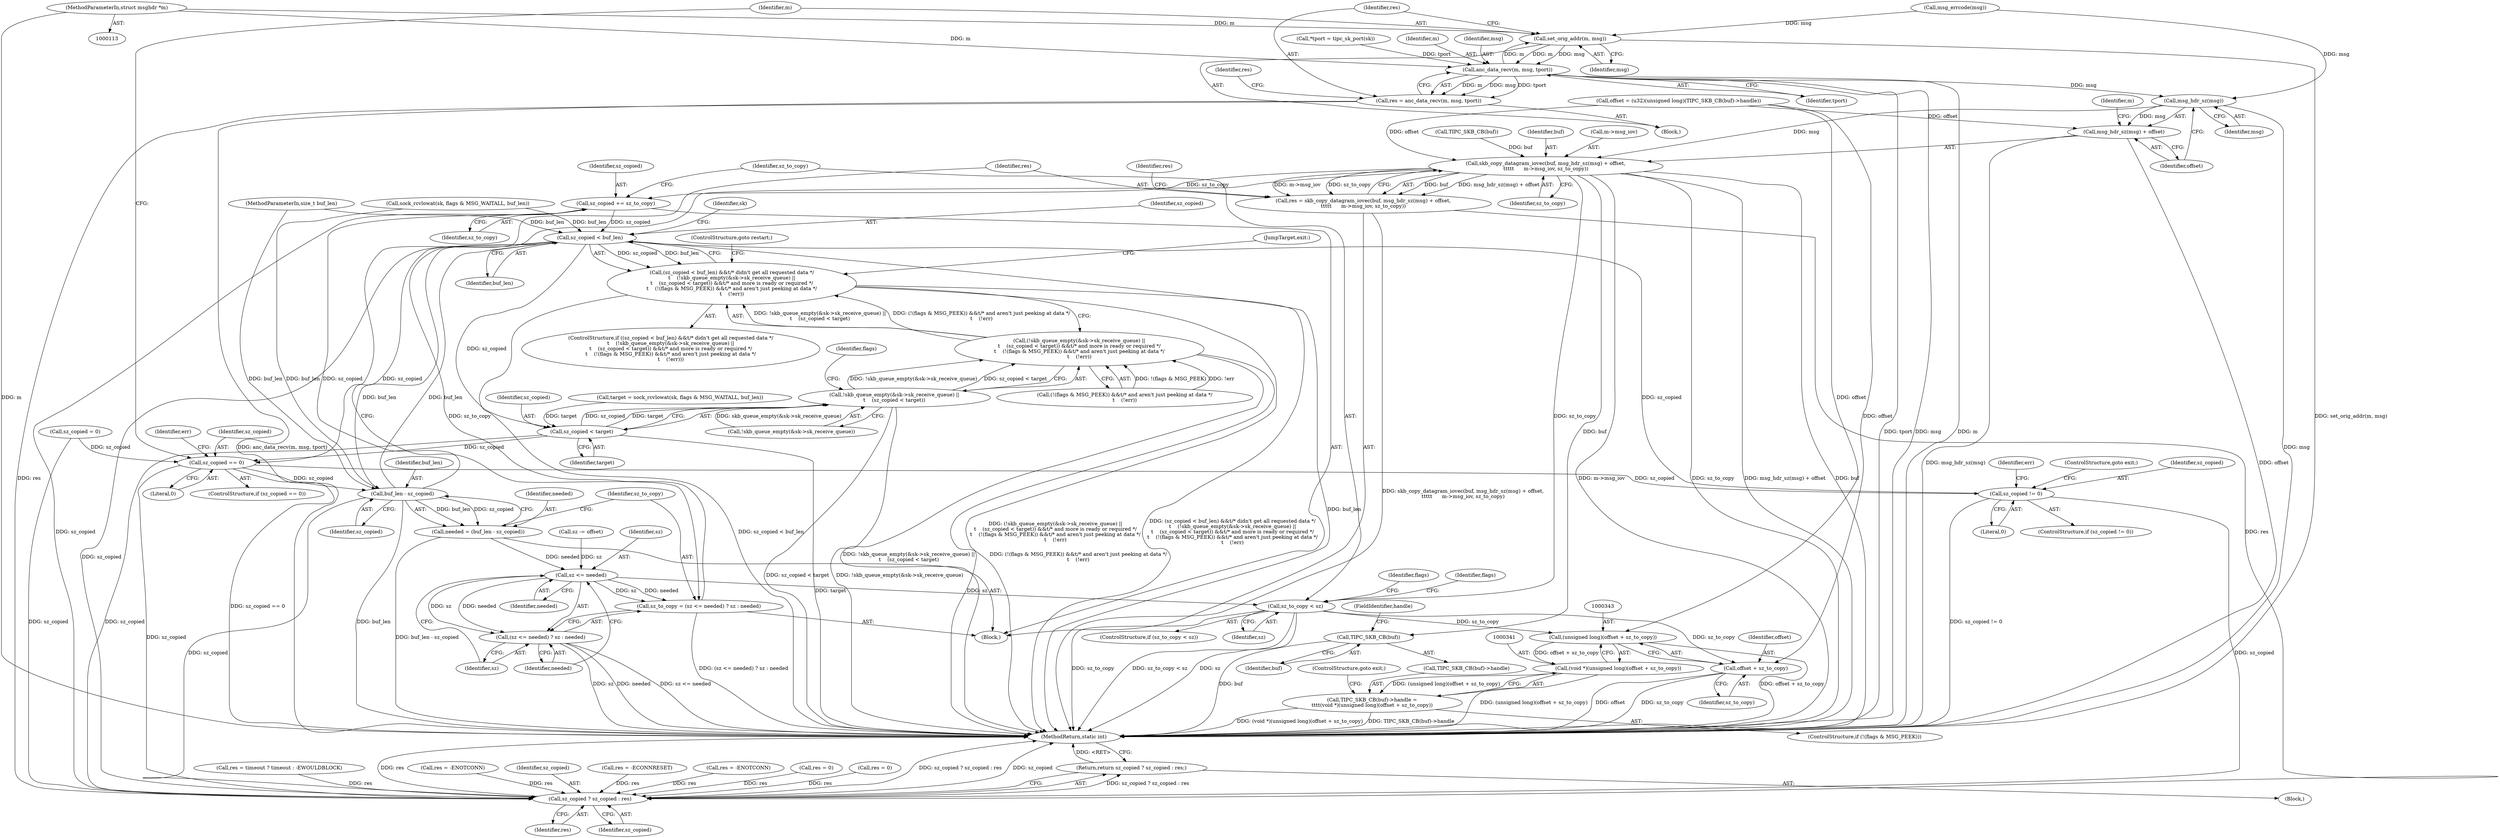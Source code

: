 digraph "0_linux_f3d3342602f8bcbf37d7c46641cb9bca7618eb1c_33@pointer" {
"1000116" [label="(MethodParameterIn,struct msghdr *m)"];
"1000264" [label="(Call,set_orig_addr(m, msg))"];
"1000269" [label="(Call,anc_data_recv(m, msg, tport))"];
"1000267" [label="(Call,res = anc_data_recv(m, msg, tport))"];
"1000423" [label="(Call,sz_copied ? sz_copied : res)"];
"1000422" [label="(Return,return sz_copied ? sz_copied : res;)"];
"1000312" [label="(Call,msg_hdr_sz(msg))"];
"1000309" [label="(Call,skb_copy_datagram_iovec(buf, msg_hdr_sz(msg) + offset,\n\t\t\t\t\t      m->msg_iov, sz_to_copy))"];
"1000307" [label="(Call,res = skb_copy_datagram_iovec(buf, msg_hdr_sz(msg) + offset,\n\t\t\t\t\t      m->msg_iov, sz_to_copy))"];
"1000322" [label="(Call,sz_copied += sz_to_copy)"];
"1000397" [label="(Call,sz_copied < buf_len)"];
"1000260" [label="(Call,sz_copied == 0)"];
"1000296" [label="(Call,buf_len - sz_copied)"];
"1000294" [label="(Call,needed = (buf_len - sz_copied))"];
"1000302" [label="(Call,sz <= needed)"];
"1000299" [label="(Call,sz_to_copy = (sz <= needed) ? sz : needed)"];
"1000301" [label="(Call,(sz <= needed) ? sz : needed)"];
"1000326" [label="(Call,sz_to_copy < sz)"];
"1000342" [label="(Call,(unsigned long)(offset + sz_to_copy))"];
"1000340" [label="(Call,(void *)(unsigned long)(offset + sz_to_copy))"];
"1000335" [label="(Call,TIPC_SKB_CB(buf)->handle =\n\t\t\t\t(void *)(unsigned long)(offset + sz_to_copy))"];
"1000344" [label="(Call,offset + sz_to_copy)"];
"1000351" [label="(Call,sz_copied != 0)"];
"1000396" [label="(Call,(sz_copied < buf_len) &&\t/* didn't get all requested data */\n\t    (!skb_queue_empty(&sk->sk_receive_queue) ||\n\t    (sz_copied < target)) &&\t/* and more is ready or required */\n\t    (!(flags & MSG_PEEK)) &&\t/* and aren't just peeking at data */\n\t    (!err))"];
"1000408" [label="(Call,sz_copied < target)"];
"1000401" [label="(Call,!skb_queue_empty(&sk->sk_receive_queue) ||\n\t    (sz_copied < target))"];
"1000400" [label="(Call,(!skb_queue_empty(&sk->sk_receive_queue) ||\n\t    (sz_copied < target)) &&\t/* and more is ready or required */\n\t    (!(flags & MSG_PEEK)) &&\t/* and aren't just peeking at data */\n\t    (!err))"];
"1000337" [label="(Call,TIPC_SKB_CB(buf))"];
"1000311" [label="(Call,msg_hdr_sz(msg) + offset)"];
"1000325" [label="(ControlStructure,if (sz_to_copy < sz))"];
"1000298" [label="(Identifier,sz_copied)"];
"1000411" [label="(Call,(!(flags & MSG_PEEK)) &&\t/* and aren't just peeking at data */\n\t    (!err))"];
"1000303" [label="(Identifier,sz)"];
"1000340" [label="(Call,(void *)(unsigned long)(offset + sz_to_copy))"];
"1000116" [label="(MethodParameterIn,struct msghdr *m)"];
"1000309" [label="(Call,skb_copy_datagram_iovec(buf, msg_hdr_sz(msg) + offset,\n\t\t\t\t\t      m->msg_iov, sz_to_copy))"];
"1000272" [label="(Identifier,tport)"];
"1000322" [label="(Call,sz_copied += sz_to_copy)"];
"1000423" [label="(Call,sz_copied ? sz_copied : res)"];
"1000345" [label="(Identifier,offset)"];
"1000209" [label="(Call,res = timeout ? timeout : -EWOULDBLOCK)"];
"1000247" [label="(Call,msg_errcode(msg))"];
"1000320" [label="(Identifier,res)"];
"1000339" [label="(FieldIdentifier,handle)"];
"1000139" [label="(Call,sz_copied = 0)"];
"1000402" [label="(Call,!skb_queue_empty(&sk->sk_receive_queue))"];
"1000294" [label="(Call,needed = (buf_len - sz_copied))"];
"1000169" [label="(Call,target = sock_rcvlowat(sk, flags & MSG_WAITALL, buf_len))"];
"1000263" [label="(Block,)"];
"1000346" [label="(Identifier,sz_to_copy)"];
"1000338" [label="(Identifier,buf)"];
"1000260" [label="(Call,sz_copied == 0)"];
"1000315" [label="(Call,m->msg_iov)"];
"1000396" [label="(Call,(sz_copied < buf_len) &&\t/* didn't get all requested data */\n\t    (!skb_queue_empty(&sk->sk_receive_queue) ||\n\t    (sz_copied < target)) &&\t/* and more is ready or required */\n\t    (!(flags & MSG_PEEK)) &&\t/* and aren't just peeking at data */\n\t    (!err))"];
"1000262" [label="(Literal,0)"];
"1000418" [label="(ControlStructure,goto restart;)"];
"1000127" [label="(Call,*tport = tipc_sk_port(sk))"];
"1000261" [label="(Identifier,sz_copied)"];
"1000296" [label="(Call,buf_len - sz_copied)"];
"1000307" [label="(Call,res = skb_copy_datagram_iovec(buf, msg_hdr_sz(msg) + offset,\n\t\t\t\t\t      m->msg_iov, sz_to_copy))"];
"1000281" [label="(Call,offset = (u32)(unsigned long)(TIPC_SKB_CB(buf)->handle))"];
"1000295" [label="(Identifier,needed)"];
"1000164" [label="(Call,res = -ENOTCONN)"];
"1000318" [label="(Identifier,sz_to_copy)"];
"1000354" [label="(ControlStructure,goto exit;)"];
"1000375" [label="(Identifier,flags)"];
"1000264" [label="(Call,set_orig_addr(m, msg))"];
"1000171" [label="(Call,sock_rcvlowat(sk, flags & MSG_WAITALL, buf_len))"];
"1000351" [label="(Call,sz_copied != 0)"];
"1000330" [label="(ControlStructure,if (!(flags & MSG_PEEK)))"];
"1000278" [label="(Identifier,err)"];
"1000288" [label="(Call,TIPC_SKB_CB(buf))"];
"1000270" [label="(Identifier,m)"];
"1000344" [label="(Call,offset + sz_to_copy)"];
"1000347" [label="(ControlStructure,goto exit;)"];
"1000268" [label="(Identifier,res)"];
"1000117" [label="(MethodParameterIn,size_t buf_len)"];
"1000312" [label="(Call,msg_hdr_sz(msg))"];
"1000422" [label="(Return,return sz_copied ? sz_copied : res;)"];
"1000408" [label="(Call,sz_copied < target)"];
"1000316" [label="(Identifier,m)"];
"1000311" [label="(Call,msg_hdr_sz(msg) + offset)"];
"1000314" [label="(Identifier,offset)"];
"1000326" [label="(Call,sz_to_copy < sz)"];
"1000297" [label="(Identifier,buf_len)"];
"1000414" [label="(Identifier,flags)"];
"1000305" [label="(Identifier,sz)"];
"1000424" [label="(Identifier,sz_copied)"];
"1000327" [label="(Identifier,sz_to_copy)"];
"1000301" [label="(Call,(sz <= needed) ? sz : needed)"];
"1000302" [label="(Call,sz <= needed)"];
"1000426" [label="(Identifier,res)"];
"1000259" [label="(ControlStructure,if (sz_copied == 0))"];
"1000336" [label="(Call,TIPC_SKB_CB(buf)->handle)"];
"1000427" [label="(MethodReturn,static int)"];
"1000328" [label="(Identifier,sz)"];
"1000342" [label="(Call,(unsigned long)(offset + sz_to_copy))"];
"1000337" [label="(Call,TIPC_SKB_CB(buf))"];
"1000119" [label="(Block,)"];
"1000353" [label="(Literal,0)"];
"1000397" [label="(Call,sz_copied < buf_len)"];
"1000398" [label="(Identifier,sz_copied)"];
"1000352" [label="(Identifier,sz_copied)"];
"1000267" [label="(Call,res = anc_data_recv(m, msg, tport))"];
"1000299" [label="(Call,sz_to_copy = (sz <= needed) ? sz : needed)"];
"1000406" [label="(Identifier,sk)"];
"1000300" [label="(Identifier,sz_to_copy)"];
"1000323" [label="(Identifier,sz_copied)"];
"1000350" [label="(ControlStructure,if (sz_copied != 0))"];
"1000401" [label="(Call,!skb_queue_empty(&sk->sk_receive_queue) ||\n\t    (sz_copied < target))"];
"1000271" [label="(Identifier,msg)"];
"1000410" [label="(Identifier,target)"];
"1000266" [label="(Identifier,msg)"];
"1000333" [label="(Identifier,flags)"];
"1000279" [label="(Block,)"];
"1000274" [label="(Identifier,res)"];
"1000367" [label="(Call,res = -ECONNRESET)"];
"1000304" [label="(Identifier,needed)"];
"1000425" [label="(Identifier,sz_copied)"];
"1000199" [label="(Call,res = -ENOTCONN)"];
"1000358" [label="(Identifier,err)"];
"1000306" [label="(Identifier,needed)"];
"1000144" [label="(Call,res = 0)"];
"1000399" [label="(Identifier,buf_len)"];
"1000409" [label="(Identifier,sz_copied)"];
"1000313" [label="(Identifier,msg)"];
"1000310" [label="(Identifier,buf)"];
"1000291" [label="(Call,sz -= offset)"];
"1000419" [label="(JumpTarget,exit:)"];
"1000363" [label="(Call,res = 0)"];
"1000395" [label="(ControlStructure,if ((sz_copied < buf_len) &&\t/* didn't get all requested data */\n\t    (!skb_queue_empty(&sk->sk_receive_queue) ||\n\t    (sz_copied < target)) &&\t/* and more is ready or required */\n\t    (!(flags & MSG_PEEK)) &&\t/* and aren't just peeking at data */\n\t    (!err)))"];
"1000400" [label="(Call,(!skb_queue_empty(&sk->sk_receive_queue) ||\n\t    (sz_copied < target)) &&\t/* and more is ready or required */\n\t    (!(flags & MSG_PEEK)) &&\t/* and aren't just peeking at data */\n\t    (!err))"];
"1000269" [label="(Call,anc_data_recv(m, msg, tport))"];
"1000265" [label="(Identifier,m)"];
"1000324" [label="(Identifier,sz_to_copy)"];
"1000308" [label="(Identifier,res)"];
"1000335" [label="(Call,TIPC_SKB_CB(buf)->handle =\n\t\t\t\t(void *)(unsigned long)(offset + sz_to_copy))"];
"1000116" -> "1000113"  [label="AST: "];
"1000116" -> "1000427"  [label="DDG: m"];
"1000116" -> "1000264"  [label="DDG: m"];
"1000116" -> "1000269"  [label="DDG: m"];
"1000264" -> "1000263"  [label="AST: "];
"1000264" -> "1000266"  [label="CFG: "];
"1000265" -> "1000264"  [label="AST: "];
"1000266" -> "1000264"  [label="AST: "];
"1000268" -> "1000264"  [label="CFG: "];
"1000264" -> "1000427"  [label="DDG: set_orig_addr(m, msg)"];
"1000269" -> "1000264"  [label="DDG: m"];
"1000247" -> "1000264"  [label="DDG: msg"];
"1000264" -> "1000269"  [label="DDG: m"];
"1000264" -> "1000269"  [label="DDG: msg"];
"1000269" -> "1000267"  [label="AST: "];
"1000269" -> "1000272"  [label="CFG: "];
"1000270" -> "1000269"  [label="AST: "];
"1000271" -> "1000269"  [label="AST: "];
"1000272" -> "1000269"  [label="AST: "];
"1000267" -> "1000269"  [label="CFG: "];
"1000269" -> "1000427"  [label="DDG: m"];
"1000269" -> "1000427"  [label="DDG: tport"];
"1000269" -> "1000427"  [label="DDG: msg"];
"1000269" -> "1000267"  [label="DDG: m"];
"1000269" -> "1000267"  [label="DDG: msg"];
"1000269" -> "1000267"  [label="DDG: tport"];
"1000127" -> "1000269"  [label="DDG: tport"];
"1000269" -> "1000312"  [label="DDG: msg"];
"1000267" -> "1000263"  [label="AST: "];
"1000268" -> "1000267"  [label="AST: "];
"1000274" -> "1000267"  [label="CFG: "];
"1000267" -> "1000427"  [label="DDG: anc_data_recv(m, msg, tport)"];
"1000267" -> "1000423"  [label="DDG: res"];
"1000423" -> "1000422"  [label="AST: "];
"1000423" -> "1000425"  [label="CFG: "];
"1000423" -> "1000426"  [label="CFG: "];
"1000424" -> "1000423"  [label="AST: "];
"1000425" -> "1000423"  [label="AST: "];
"1000426" -> "1000423"  [label="AST: "];
"1000422" -> "1000423"  [label="CFG: "];
"1000423" -> "1000427"  [label="DDG: res"];
"1000423" -> "1000427"  [label="DDG: sz_copied ? sz_copied : res"];
"1000423" -> "1000427"  [label="DDG: sz_copied"];
"1000423" -> "1000422"  [label="DDG: sz_copied ? sz_copied : res"];
"1000296" -> "1000423"  [label="DDG: sz_copied"];
"1000397" -> "1000423"  [label="DDG: sz_copied"];
"1000408" -> "1000423"  [label="DDG: sz_copied"];
"1000139" -> "1000423"  [label="DDG: sz_copied"];
"1000260" -> "1000423"  [label="DDG: sz_copied"];
"1000322" -> "1000423"  [label="DDG: sz_copied"];
"1000351" -> "1000423"  [label="DDG: sz_copied"];
"1000209" -> "1000423"  [label="DDG: res"];
"1000367" -> "1000423"  [label="DDG: res"];
"1000144" -> "1000423"  [label="DDG: res"];
"1000307" -> "1000423"  [label="DDG: res"];
"1000164" -> "1000423"  [label="DDG: res"];
"1000199" -> "1000423"  [label="DDG: res"];
"1000363" -> "1000423"  [label="DDG: res"];
"1000422" -> "1000119"  [label="AST: "];
"1000427" -> "1000422"  [label="CFG: "];
"1000422" -> "1000427"  [label="DDG: <RET>"];
"1000312" -> "1000311"  [label="AST: "];
"1000312" -> "1000313"  [label="CFG: "];
"1000313" -> "1000312"  [label="AST: "];
"1000314" -> "1000312"  [label="CFG: "];
"1000312" -> "1000427"  [label="DDG: msg"];
"1000312" -> "1000309"  [label="DDG: msg"];
"1000312" -> "1000311"  [label="DDG: msg"];
"1000247" -> "1000312"  [label="DDG: msg"];
"1000309" -> "1000307"  [label="AST: "];
"1000309" -> "1000318"  [label="CFG: "];
"1000310" -> "1000309"  [label="AST: "];
"1000311" -> "1000309"  [label="AST: "];
"1000315" -> "1000309"  [label="AST: "];
"1000318" -> "1000309"  [label="AST: "];
"1000307" -> "1000309"  [label="CFG: "];
"1000309" -> "1000427"  [label="DDG: buf"];
"1000309" -> "1000427"  [label="DDG: m->msg_iov"];
"1000309" -> "1000427"  [label="DDG: sz_to_copy"];
"1000309" -> "1000427"  [label="DDG: msg_hdr_sz(msg) + offset"];
"1000309" -> "1000307"  [label="DDG: buf"];
"1000309" -> "1000307"  [label="DDG: msg_hdr_sz(msg) + offset"];
"1000309" -> "1000307"  [label="DDG: m->msg_iov"];
"1000309" -> "1000307"  [label="DDG: sz_to_copy"];
"1000288" -> "1000309"  [label="DDG: buf"];
"1000281" -> "1000309"  [label="DDG: offset"];
"1000299" -> "1000309"  [label="DDG: sz_to_copy"];
"1000309" -> "1000322"  [label="DDG: sz_to_copy"];
"1000309" -> "1000326"  [label="DDG: sz_to_copy"];
"1000309" -> "1000337"  [label="DDG: buf"];
"1000307" -> "1000279"  [label="AST: "];
"1000308" -> "1000307"  [label="AST: "];
"1000320" -> "1000307"  [label="CFG: "];
"1000307" -> "1000427"  [label="DDG: skb_copy_datagram_iovec(buf, msg_hdr_sz(msg) + offset,\n\t\t\t\t\t      m->msg_iov, sz_to_copy)"];
"1000322" -> "1000279"  [label="AST: "];
"1000322" -> "1000324"  [label="CFG: "];
"1000323" -> "1000322"  [label="AST: "];
"1000324" -> "1000322"  [label="AST: "];
"1000327" -> "1000322"  [label="CFG: "];
"1000296" -> "1000322"  [label="DDG: sz_copied"];
"1000322" -> "1000397"  [label="DDG: sz_copied"];
"1000397" -> "1000396"  [label="AST: "];
"1000397" -> "1000399"  [label="CFG: "];
"1000398" -> "1000397"  [label="AST: "];
"1000399" -> "1000397"  [label="AST: "];
"1000406" -> "1000397"  [label="CFG: "];
"1000396" -> "1000397"  [label="CFG: "];
"1000397" -> "1000427"  [label="DDG: buf_len"];
"1000397" -> "1000260"  [label="DDG: sz_copied"];
"1000397" -> "1000296"  [label="DDG: buf_len"];
"1000397" -> "1000396"  [label="DDG: sz_copied"];
"1000397" -> "1000396"  [label="DDG: buf_len"];
"1000351" -> "1000397"  [label="DDG: sz_copied"];
"1000171" -> "1000397"  [label="DDG: buf_len"];
"1000296" -> "1000397"  [label="DDG: buf_len"];
"1000117" -> "1000397"  [label="DDG: buf_len"];
"1000397" -> "1000408"  [label="DDG: sz_copied"];
"1000260" -> "1000259"  [label="AST: "];
"1000260" -> "1000262"  [label="CFG: "];
"1000261" -> "1000260"  [label="AST: "];
"1000262" -> "1000260"  [label="AST: "];
"1000265" -> "1000260"  [label="CFG: "];
"1000278" -> "1000260"  [label="CFG: "];
"1000260" -> "1000427"  [label="DDG: sz_copied == 0"];
"1000408" -> "1000260"  [label="DDG: sz_copied"];
"1000139" -> "1000260"  [label="DDG: sz_copied"];
"1000260" -> "1000296"  [label="DDG: sz_copied"];
"1000260" -> "1000351"  [label="DDG: sz_copied"];
"1000296" -> "1000294"  [label="AST: "];
"1000296" -> "1000298"  [label="CFG: "];
"1000297" -> "1000296"  [label="AST: "];
"1000298" -> "1000296"  [label="AST: "];
"1000294" -> "1000296"  [label="CFG: "];
"1000296" -> "1000427"  [label="DDG: buf_len"];
"1000296" -> "1000294"  [label="DDG: buf_len"];
"1000296" -> "1000294"  [label="DDG: sz_copied"];
"1000171" -> "1000296"  [label="DDG: buf_len"];
"1000117" -> "1000296"  [label="DDG: buf_len"];
"1000294" -> "1000279"  [label="AST: "];
"1000295" -> "1000294"  [label="AST: "];
"1000300" -> "1000294"  [label="CFG: "];
"1000294" -> "1000427"  [label="DDG: buf_len - sz_copied"];
"1000294" -> "1000302"  [label="DDG: needed"];
"1000302" -> "1000301"  [label="AST: "];
"1000302" -> "1000304"  [label="CFG: "];
"1000303" -> "1000302"  [label="AST: "];
"1000304" -> "1000302"  [label="AST: "];
"1000305" -> "1000302"  [label="CFG: "];
"1000306" -> "1000302"  [label="CFG: "];
"1000302" -> "1000299"  [label="DDG: sz"];
"1000302" -> "1000299"  [label="DDG: needed"];
"1000291" -> "1000302"  [label="DDG: sz"];
"1000302" -> "1000301"  [label="DDG: sz"];
"1000302" -> "1000301"  [label="DDG: needed"];
"1000302" -> "1000326"  [label="DDG: sz"];
"1000299" -> "1000279"  [label="AST: "];
"1000299" -> "1000301"  [label="CFG: "];
"1000300" -> "1000299"  [label="AST: "];
"1000301" -> "1000299"  [label="AST: "];
"1000308" -> "1000299"  [label="CFG: "];
"1000299" -> "1000427"  [label="DDG: (sz <= needed) ? sz : needed"];
"1000301" -> "1000305"  [label="CFG: "];
"1000301" -> "1000306"  [label="CFG: "];
"1000305" -> "1000301"  [label="AST: "];
"1000306" -> "1000301"  [label="AST: "];
"1000301" -> "1000427"  [label="DDG: sz"];
"1000301" -> "1000427"  [label="DDG: needed"];
"1000301" -> "1000427"  [label="DDG: sz <= needed"];
"1000326" -> "1000325"  [label="AST: "];
"1000326" -> "1000328"  [label="CFG: "];
"1000327" -> "1000326"  [label="AST: "];
"1000328" -> "1000326"  [label="AST: "];
"1000333" -> "1000326"  [label="CFG: "];
"1000375" -> "1000326"  [label="CFG: "];
"1000326" -> "1000427"  [label="DDG: sz_to_copy < sz"];
"1000326" -> "1000427"  [label="DDG: sz"];
"1000326" -> "1000427"  [label="DDG: sz_to_copy"];
"1000326" -> "1000342"  [label="DDG: sz_to_copy"];
"1000326" -> "1000344"  [label="DDG: sz_to_copy"];
"1000342" -> "1000340"  [label="AST: "];
"1000342" -> "1000344"  [label="CFG: "];
"1000343" -> "1000342"  [label="AST: "];
"1000344" -> "1000342"  [label="AST: "];
"1000340" -> "1000342"  [label="CFG: "];
"1000342" -> "1000427"  [label="DDG: offset + sz_to_copy"];
"1000342" -> "1000340"  [label="DDG: offset + sz_to_copy"];
"1000281" -> "1000342"  [label="DDG: offset"];
"1000340" -> "1000335"  [label="AST: "];
"1000341" -> "1000340"  [label="AST: "];
"1000335" -> "1000340"  [label="CFG: "];
"1000340" -> "1000427"  [label="DDG: (unsigned long)(offset + sz_to_copy)"];
"1000340" -> "1000335"  [label="DDG: (unsigned long)(offset + sz_to_copy)"];
"1000335" -> "1000330"  [label="AST: "];
"1000336" -> "1000335"  [label="AST: "];
"1000347" -> "1000335"  [label="CFG: "];
"1000335" -> "1000427"  [label="DDG: TIPC_SKB_CB(buf)->handle"];
"1000335" -> "1000427"  [label="DDG: (void *)(unsigned long)(offset + sz_to_copy)"];
"1000344" -> "1000346"  [label="CFG: "];
"1000345" -> "1000344"  [label="AST: "];
"1000346" -> "1000344"  [label="AST: "];
"1000344" -> "1000427"  [label="DDG: sz_to_copy"];
"1000344" -> "1000427"  [label="DDG: offset"];
"1000281" -> "1000344"  [label="DDG: offset"];
"1000351" -> "1000350"  [label="AST: "];
"1000351" -> "1000353"  [label="CFG: "];
"1000352" -> "1000351"  [label="AST: "];
"1000353" -> "1000351"  [label="AST: "];
"1000354" -> "1000351"  [label="CFG: "];
"1000358" -> "1000351"  [label="CFG: "];
"1000351" -> "1000427"  [label="DDG: sz_copied != 0"];
"1000396" -> "1000395"  [label="AST: "];
"1000396" -> "1000400"  [label="CFG: "];
"1000400" -> "1000396"  [label="AST: "];
"1000418" -> "1000396"  [label="CFG: "];
"1000419" -> "1000396"  [label="CFG: "];
"1000396" -> "1000427"  [label="DDG: (sz_copied < buf_len) &&\t/* didn't get all requested data */\n\t    (!skb_queue_empty(&sk->sk_receive_queue) ||\n\t    (sz_copied < target)) &&\t/* and more is ready or required */\n\t    (!(flags & MSG_PEEK)) &&\t/* and aren't just peeking at data */\n\t    (!err)"];
"1000396" -> "1000427"  [label="DDG: sz_copied < buf_len"];
"1000396" -> "1000427"  [label="DDG: (!skb_queue_empty(&sk->sk_receive_queue) ||\n\t    (sz_copied < target)) &&\t/* and more is ready or required */\n\t    (!(flags & MSG_PEEK)) &&\t/* and aren't just peeking at data */\n\t    (!err)"];
"1000400" -> "1000396"  [label="DDG: !skb_queue_empty(&sk->sk_receive_queue) ||\n\t    (sz_copied < target)"];
"1000400" -> "1000396"  [label="DDG: (!(flags & MSG_PEEK)) &&\t/* and aren't just peeking at data */\n\t    (!err)"];
"1000408" -> "1000401"  [label="AST: "];
"1000408" -> "1000410"  [label="CFG: "];
"1000409" -> "1000408"  [label="AST: "];
"1000410" -> "1000408"  [label="AST: "];
"1000401" -> "1000408"  [label="CFG: "];
"1000408" -> "1000427"  [label="DDG: target"];
"1000408" -> "1000401"  [label="DDG: sz_copied"];
"1000408" -> "1000401"  [label="DDG: target"];
"1000169" -> "1000408"  [label="DDG: target"];
"1000401" -> "1000400"  [label="AST: "];
"1000401" -> "1000402"  [label="CFG: "];
"1000402" -> "1000401"  [label="AST: "];
"1000414" -> "1000401"  [label="CFG: "];
"1000400" -> "1000401"  [label="CFG: "];
"1000401" -> "1000427"  [label="DDG: !skb_queue_empty(&sk->sk_receive_queue)"];
"1000401" -> "1000427"  [label="DDG: sz_copied < target"];
"1000401" -> "1000400"  [label="DDG: !skb_queue_empty(&sk->sk_receive_queue)"];
"1000401" -> "1000400"  [label="DDG: sz_copied < target"];
"1000402" -> "1000401"  [label="DDG: skb_queue_empty(&sk->sk_receive_queue)"];
"1000400" -> "1000411"  [label="CFG: "];
"1000411" -> "1000400"  [label="AST: "];
"1000400" -> "1000427"  [label="DDG: (!(flags & MSG_PEEK)) &&\t/* and aren't just peeking at data */\n\t    (!err)"];
"1000400" -> "1000427"  [label="DDG: !skb_queue_empty(&sk->sk_receive_queue) ||\n\t    (sz_copied < target)"];
"1000411" -> "1000400"  [label="DDG: !(flags & MSG_PEEK)"];
"1000411" -> "1000400"  [label="DDG: !err"];
"1000337" -> "1000336"  [label="AST: "];
"1000337" -> "1000338"  [label="CFG: "];
"1000338" -> "1000337"  [label="AST: "];
"1000339" -> "1000337"  [label="CFG: "];
"1000337" -> "1000427"  [label="DDG: buf"];
"1000311" -> "1000314"  [label="CFG: "];
"1000314" -> "1000311"  [label="AST: "];
"1000316" -> "1000311"  [label="CFG: "];
"1000311" -> "1000427"  [label="DDG: msg_hdr_sz(msg)"];
"1000311" -> "1000427"  [label="DDG: offset"];
"1000281" -> "1000311"  [label="DDG: offset"];
}
